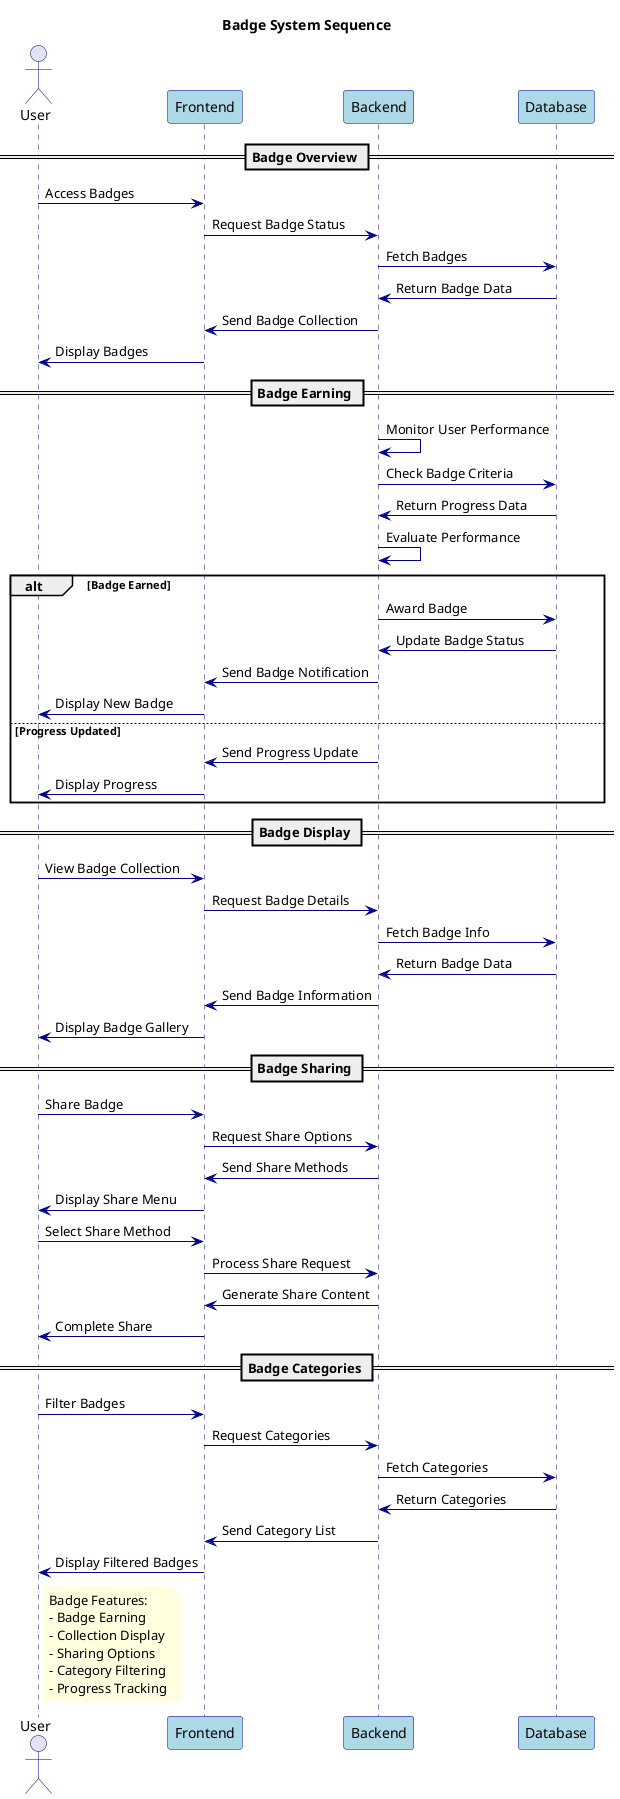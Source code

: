 @startuml BadgeSystem

' Styling
skinparam backgroundColor white
skinparam sequence {
    ArrowColor DarkBlue
    ActorBorderColor DarkBlue
    LifeLineBorderColor DarkBlue
    ParticipantBorderColor DarkBlue
    ParticipantBackgroundColor LightBlue
}
skinparam note {
    BackgroundColor LightYellow
    BorderColor DarkYellow
    FontColor Black
}

title Badge System Sequence

actor User
participant "Frontend" as FE
participant "Backend" as BE
participant "Database" as DB

== Badge Overview ==

User -> FE: Access Badges
FE -> BE: Request Badge Status
BE -> DB: Fetch Badges
DB -> BE: Return Badge Data
BE -> FE: Send Badge Collection
FE -> User: Display Badges

== Badge Earning ==

BE -> BE: Monitor User Performance
BE -> DB: Check Badge Criteria
DB -> BE: Return Progress Data
BE -> BE: Evaluate Performance
alt Badge Earned
    BE -> DB: Award Badge
    DB -> BE: Update Badge Status
    BE -> FE: Send Badge Notification
    FE -> User: Display New Badge
else Progress Updated
    BE -> FE: Send Progress Update
    FE -> User: Display Progress
end

== Badge Display ==

User -> FE: View Badge Collection
FE -> BE: Request Badge Details
BE -> DB: Fetch Badge Info
DB -> BE: Return Badge Data
BE -> FE: Send Badge Information
FE -> User: Display Badge Gallery

== Badge Sharing ==

User -> FE: Share Badge
FE -> BE: Request Share Options
BE -> FE: Send Share Methods
FE -> User: Display Share Menu
User -> FE: Select Share Method
FE -> BE: Process Share Request
BE -> FE: Generate Share Content
FE -> User: Complete Share

== Badge Categories ==

User -> FE: Filter Badges
FE -> BE: Request Categories
BE -> DB: Fetch Categories
DB -> BE: Return Categories
BE -> FE: Send Category List
FE -> User: Display Filtered Badges

note right of User
  Badge Features:
  - Badge Earning
  - Collection Display
  - Sharing Options
  - Category Filtering
  - Progress Tracking
end note

@enduml 